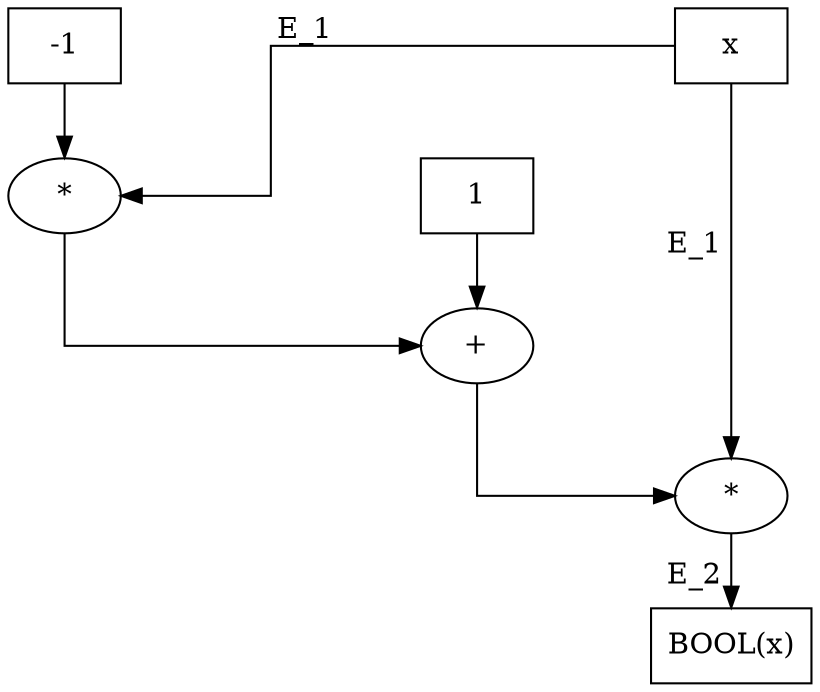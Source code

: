 digraph BOOLCONS {
	graph [center=true,
		forcelabels=true,
		nodesep=2.0,
		splines=ortho
	];
	nCONS1	 [label=x,
		shape=box];
	nCONS4	 [label="*"];
	nCONS1 -> nCONS4	 [xlabel=E_1];
	nCONS6	 [label="*"];
	nCONS1 -> nCONS6	 [xlabel="E_1 "];
	nCONS5	 [label="+"];
	nCONS4 -> nCONS5;
	nCONS7	 [label="BOOL(x)",
		shape=box];
	nCONS6 -> nCONS7	 [xlabel="E_2 "];
	nCONS2	 [label=1,
		shape=box];
	nCONS2 -> nCONS5;
	nCONS5 -> nCONS6;
	nCONS3	 [label=-1,
		shape=box];
	nCONS3 -> nCONS4;
}
